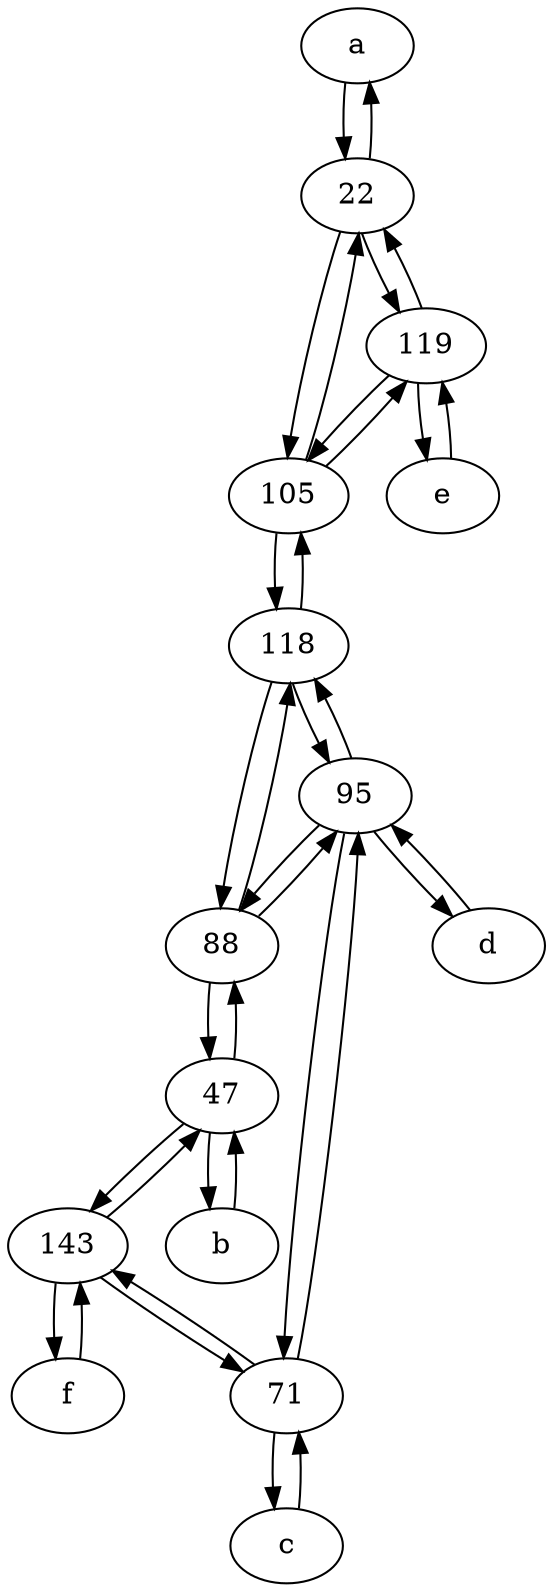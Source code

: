 digraph  {
	a [pos="40,10!"];
	47;
	105;
	88;
	95;
	143;
	f [pos="15,45!"];
	118;
	22;
	71;
	e [pos="30,50!"];
	b [pos="50,20!"];
	119;
	d [pos="20,30!"];
	c [pos="20,10!"];
	22 -> a;
	88 -> 118;
	71 -> 143;
	e -> 119;
	22 -> 119;
	88 -> 95;
	119 -> 22;
	95 -> 71;
	95 -> 118;
	22 -> 105;
	118 -> 95;
	71 -> 95;
	118 -> 88;
	47 -> b;
	47 -> 143;
	143 -> 47;
	b -> 47;
	105 -> 22;
	95 -> 88;
	105 -> 118;
	143 -> f;
	105 -> 119;
	119 -> 105;
	47 -> 88;
	d -> 95;
	f -> 143;
	71 -> c;
	c -> 71;
	119 -> e;
	a -> 22;
	118 -> 105;
	88 -> 47;
	95 -> d;
	143 -> 71;

	}